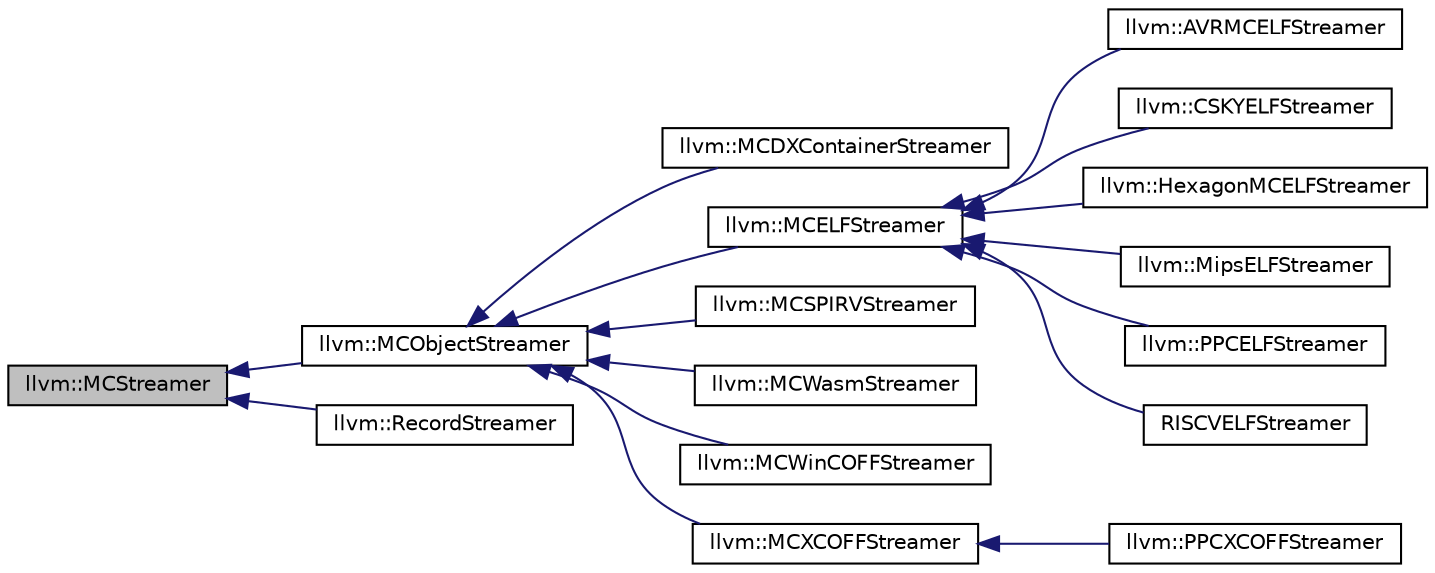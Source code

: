 digraph "llvm::MCStreamer"
{
 // LATEX_PDF_SIZE
  bgcolor="transparent";
  edge [fontname="Helvetica",fontsize="10",labelfontname="Helvetica",labelfontsize="10"];
  node [fontname="Helvetica",fontsize="10",shape=record];
  rankdir="LR";
  Node1 [label="llvm::MCStreamer",height=0.2,width=0.4,color="black", fillcolor="grey75", style="filled", fontcolor="black",tooltip="Streaming machine code generation interface."];
  Node1 -> Node2 [dir="back",color="midnightblue",fontsize="10",style="solid",fontname="Helvetica"];
  Node2 [label="llvm::MCObjectStreamer",height=0.2,width=0.4,color="black",URL="$classllvm_1_1MCObjectStreamer.html",tooltip="Streaming object file generation interface."];
  Node2 -> Node3 [dir="back",color="midnightblue",fontsize="10",style="solid",fontname="Helvetica"];
  Node3 [label="llvm::MCDXContainerStreamer",height=0.2,width=0.4,color="black",URL="$classllvm_1_1MCDXContainerStreamer.html",tooltip=" "];
  Node2 -> Node4 [dir="back",color="midnightblue",fontsize="10",style="solid",fontname="Helvetica"];
  Node4 [label="llvm::MCELFStreamer",height=0.2,width=0.4,color="black",URL="$classllvm_1_1MCELFStreamer.html",tooltip=" "];
  Node4 -> Node5 [dir="back",color="midnightblue",fontsize="10",style="solid",fontname="Helvetica"];
  Node5 [label="llvm::AVRMCELFStreamer",height=0.2,width=0.4,color="black",URL="$classllvm_1_1AVRMCELFStreamer.html",tooltip=" "];
  Node4 -> Node6 [dir="back",color="midnightblue",fontsize="10",style="solid",fontname="Helvetica"];
  Node6 [label="llvm::CSKYELFStreamer",height=0.2,width=0.4,color="black",URL="$classllvm_1_1CSKYELFStreamer.html",tooltip=" "];
  Node4 -> Node7 [dir="back",color="midnightblue",fontsize="10",style="solid",fontname="Helvetica"];
  Node7 [label="llvm::HexagonMCELFStreamer",height=0.2,width=0.4,color="black",URL="$classllvm_1_1HexagonMCELFStreamer.html",tooltip=" "];
  Node4 -> Node8 [dir="back",color="midnightblue",fontsize="10",style="solid",fontname="Helvetica"];
  Node8 [label="llvm::MipsELFStreamer",height=0.2,width=0.4,color="black",URL="$classllvm_1_1MipsELFStreamer.html",tooltip=" "];
  Node4 -> Node9 [dir="back",color="midnightblue",fontsize="10",style="solid",fontname="Helvetica"];
  Node9 [label="llvm::PPCELFStreamer",height=0.2,width=0.4,color="black",URL="$classllvm_1_1PPCELFStreamer.html",tooltip=" "];
  Node4 -> Node10 [dir="back",color="midnightblue",fontsize="10",style="solid",fontname="Helvetica"];
  Node10 [label="RISCVELFStreamer",height=0.2,width=0.4,color="black",URL="$classRISCVELFStreamer.html",tooltip=" "];
  Node2 -> Node11 [dir="back",color="midnightblue",fontsize="10",style="solid",fontname="Helvetica"];
  Node11 [label="llvm::MCSPIRVStreamer",height=0.2,width=0.4,color="black",URL="$classllvm_1_1MCSPIRVStreamer.html",tooltip=" "];
  Node2 -> Node12 [dir="back",color="midnightblue",fontsize="10",style="solid",fontname="Helvetica"];
  Node12 [label="llvm::MCWasmStreamer",height=0.2,width=0.4,color="black",URL="$classllvm_1_1MCWasmStreamer.html",tooltip=" "];
  Node2 -> Node13 [dir="back",color="midnightblue",fontsize="10",style="solid",fontname="Helvetica"];
  Node13 [label="llvm::MCWinCOFFStreamer",height=0.2,width=0.4,color="black",URL="$classllvm_1_1MCWinCOFFStreamer.html",tooltip=" "];
  Node2 -> Node14 [dir="back",color="midnightblue",fontsize="10",style="solid",fontname="Helvetica"];
  Node14 [label="llvm::MCXCOFFStreamer",height=0.2,width=0.4,color="black",URL="$classllvm_1_1MCXCOFFStreamer.html",tooltip=" "];
  Node14 -> Node15 [dir="back",color="midnightblue",fontsize="10",style="solid",fontname="Helvetica"];
  Node15 [label="llvm::PPCXCOFFStreamer",height=0.2,width=0.4,color="black",URL="$classllvm_1_1PPCXCOFFStreamer.html",tooltip=" "];
  Node1 -> Node16 [dir="back",color="midnightblue",fontsize="10",style="solid",fontname="Helvetica"];
  Node16 [label="llvm::RecordStreamer",height=0.2,width=0.4,color="black",URL="$classllvm_1_1RecordStreamer.html",tooltip=" "];
}
